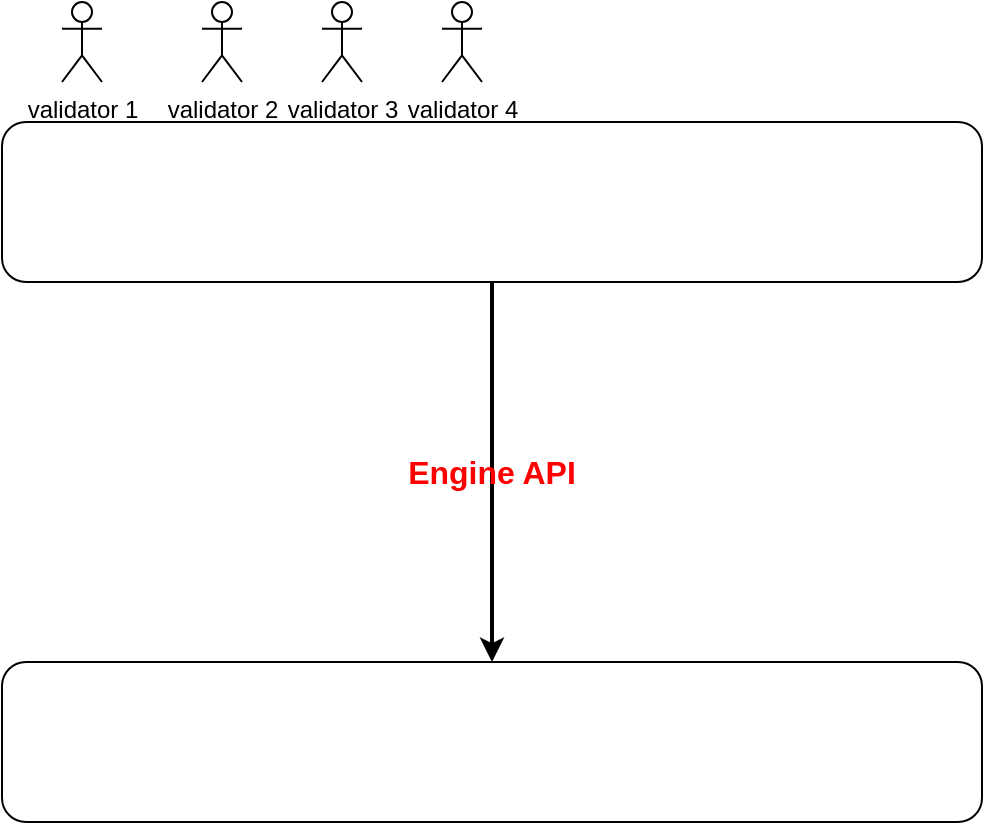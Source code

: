 <mxfile version="21.0.8" type="github">
  <diagram name="Page-1" id="oJwNvunmeKxMqPNMfQIt">
    <mxGraphModel dx="1194" dy="754" grid="1" gridSize="10" guides="1" tooltips="1" connect="1" arrows="1" fold="1" page="1" pageScale="1" pageWidth="850" pageHeight="1100" math="0" shadow="0">
      <root>
        <mxCell id="0" />
        <mxCell id="1" parent="0" />
        <mxCell id="W7DP5QWqIo50xXPmNJvo-1" value="" style="rounded=1;whiteSpace=wrap;html=1;" vertex="1" parent="1">
          <mxGeometry x="150" y="200" width="490" height="80" as="geometry" />
        </mxCell>
        <mxCell id="W7DP5QWqIo50xXPmNJvo-2" value="" style="rounded=1;whiteSpace=wrap;html=1;" vertex="1" parent="1">
          <mxGeometry x="150" y="470" width="490" height="80" as="geometry" />
        </mxCell>
        <mxCell id="W7DP5QWqIo50xXPmNJvo-3" value="validator 1" style="shape=umlActor;verticalLabelPosition=bottom;verticalAlign=top;html=1;outlineConnect=0;" vertex="1" parent="1">
          <mxGeometry x="180" y="140" width="20" height="40" as="geometry" />
        </mxCell>
        <mxCell id="W7DP5QWqIo50xXPmNJvo-5" value="validator 2" style="shape=umlActor;verticalLabelPosition=bottom;verticalAlign=top;html=1;outlineConnect=0;" vertex="1" parent="1">
          <mxGeometry x="250" y="140" width="20" height="40" as="geometry" />
        </mxCell>
        <mxCell id="W7DP5QWqIo50xXPmNJvo-6" value="validator 3" style="shape=umlActor;verticalLabelPosition=bottom;verticalAlign=top;html=1;outlineConnect=0;" vertex="1" parent="1">
          <mxGeometry x="310" y="140" width="20" height="40" as="geometry" />
        </mxCell>
        <mxCell id="W7DP5QWqIo50xXPmNJvo-7" value="validator 4" style="shape=umlActor;verticalLabelPosition=bottom;verticalAlign=top;html=1;outlineConnect=0;" vertex="1" parent="1">
          <mxGeometry x="370" y="140" width="20" height="40" as="geometry" />
        </mxCell>
        <mxCell id="W7DP5QWqIo50xXPmNJvo-10" value="" style="endArrow=classic;html=1;rounded=0;strokeWidth=2;exitX=0.5;exitY=1;exitDx=0;exitDy=0;entryX=0.5;entryY=0;entryDx=0;entryDy=0;" edge="1" parent="1" source="W7DP5QWqIo50xXPmNJvo-1" target="W7DP5QWqIo50xXPmNJvo-2">
          <mxGeometry width="50" height="50" relative="1" as="geometry">
            <mxPoint x="620" y="410" as="sourcePoint" />
            <mxPoint x="670" y="360" as="targetPoint" />
          </mxGeometry>
        </mxCell>
        <mxCell id="W7DP5QWqIo50xXPmNJvo-11" value="&lt;font style=&quot;font-size: 16px;&quot;&gt;&lt;b&gt;Engine API&lt;/b&gt;&lt;/font&gt;" style="text;html=1;strokeColor=none;fillColor=none;align=center;verticalAlign=middle;whiteSpace=wrap;rounded=0;fontColor=#FF0000;" vertex="1" parent="1">
          <mxGeometry x="345" y="360" width="100" height="30" as="geometry" />
        </mxCell>
      </root>
    </mxGraphModel>
  </diagram>
</mxfile>
